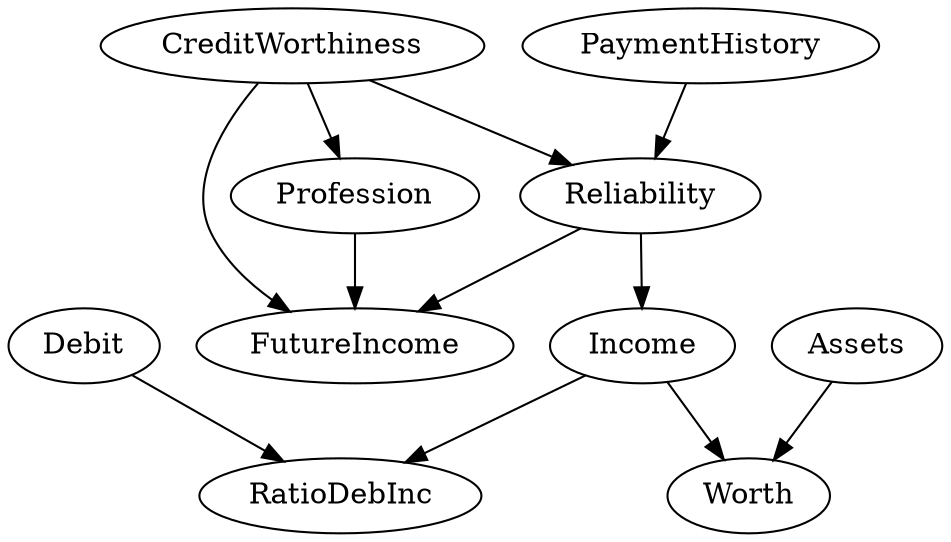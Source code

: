 digraph {
PaymentHistory->Reliability
CreditWorthiness->Reliability
Reliability->Income
Debit->RatioDebInc
Income->RatioDebInc
Income->Worth
Assets->Worth
CreditWorthiness->Profession
Profession->FutureIncome
CreditWorthiness->FutureIncome
Reliability->FutureIncome
}
